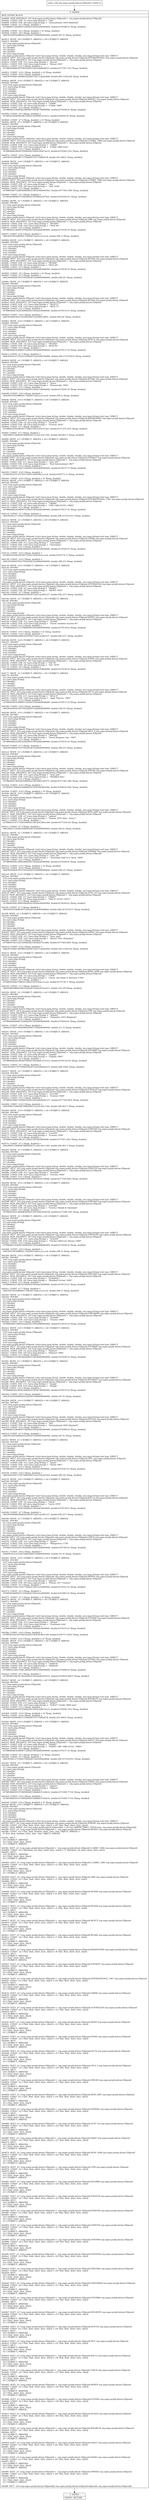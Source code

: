 digraph "CFG fororg.osgeo.proj4j.datum.Ellipsoid.\<clinit\>()V" {
Node_0 [shape=record,label="{0\:\ 0x0000|MTH_ENTER_BLOCK\l|0x0000: NEW_INSTANCE  (r9 I:org.osgeo.proj4j.datum.Ellipsoid) =  org.osgeo.proj4j.datum.Ellipsoid \l0x0002: CONST_STR  (r1 I:java.lang.String) =  \"intl\" \l0x0004: CONST_STR  (r8 I:java.lang.String) =  \"International 1909 (Hayford)\" \l0x0006: CONST  (r2 I:?[long, double]) = \l  (4708606752940097536(0x415854e500000000, double:6378388.0) ?[long, double])\l \l0x000b: CONST  (r4 I:?[long, double]) = (0 ?[long, double]) \l0x000d: CONST  (r6 I:?[long, double]) = \l  (4643932495446802432(0x4072900000000000, double:297.0) ?[long, double])\l \l0x0012: MOVE  (r0 I:?[OBJECT, ARRAY]) = (r9 I:?[OBJECT, ARRAY]) \l0x0013: INVOKE  \l  (r0 I:org.osgeo.proj4j.datum.Ellipsoid)\l  (r1 I:java.lang.String)\l  (r2 I:double)\l  (r4 I:double)\l  (r6 I:double)\l  (r8 I:java.lang.String)\l org.osgeo.proj4j.datum.Ellipsoid.\<init\>(java.lang.String, double, double, double, java.lang.String):void type: DIRECT \l0x0016: SPUT  (r9 I:org.osgeo.proj4j.datum.Ellipsoid) org.osgeo.proj4j.datum.Ellipsoid.INTERNATIONAL org.osgeo.proj4j.datum.Ellipsoid \l0x0018: NEW_INSTANCE  (r0 I:org.osgeo.proj4j.datum.Ellipsoid) =  org.osgeo.proj4j.datum.Ellipsoid \l0x001a: CONST_STR  (r11 I:java.lang.String) =  \"bessel\" \l0x001c: CONST_STR  (r18 I:java.lang.String) =  \"Bessel 1841\" \l0x001e: CONST  (r12 I:?[long, double]) = \l  (4708605689028379935(0x415853ed49eb851f, double:6377397.155) ?[long, double])\l \l0x0023: CONST  (r14 I:?[long, double]) = (0 ?[long, double]) \l0x0025: CONST  (r16 I:?[long, double]) = \l  (4643970368130098832(0x4072b271ebd5a690, double:299.1528128) ?[long, double])\l \l0x002a: MOVE  (r10 I:?[OBJECT, ARRAY]) = (r0 I:?[OBJECT, ARRAY]) \l0x002b: INVOKE  \l  (r10 I:org.osgeo.proj4j.datum.Ellipsoid)\l  (r11 I:java.lang.String)\l  (r12 I:double)\l  (r14 I:double)\l  (r16 I:double)\l  (r18 I:java.lang.String)\l org.osgeo.proj4j.datum.Ellipsoid.\<init\>(java.lang.String, double, double, double, java.lang.String):void type: DIRECT \l0x002e: SPUT  (r0 I:org.osgeo.proj4j.datum.Ellipsoid) org.osgeo.proj4j.datum.Ellipsoid.BESSEL org.osgeo.proj4j.datum.Ellipsoid \l0x0030: NEW_INSTANCE  (r0 I:org.osgeo.proj4j.datum.Ellipsoid) =  org.osgeo.proj4j.datum.Ellipsoid \l0x0032: CONST_STR  (r2 I:java.lang.String) =  \"clrk66\" \l0x0034: CONST_STR  (r9 I:java.lang.String) =  \"Clarke 1866\" \l0x0036: CONST  (r3 I:?[long, double]) = \l  (4708606557948582298(0x415854b79999999a, double:6378206.4) ?[long, double])\l \l0x003b: CONST  (r5 I:?[long, double]) = \l  (4708583340858618675(0x41583f99f3333333, double:6356583.8) ?[long, double])\l \l0x0040: CONST  (r7 I:?[long, double]) = (0 ?[long, double]) \l0x0042: MOVE  (r1 I:?[OBJECT, ARRAY]) = (r0 I:?[OBJECT, ARRAY]) \l0x0043: INVOKE  \l  (r1 I:org.osgeo.proj4j.datum.Ellipsoid)\l  (r2 I:java.lang.String)\l  (r3 I:double)\l  (r5 I:double)\l  (r7 I:double)\l  (r9 I:java.lang.String)\l org.osgeo.proj4j.datum.Ellipsoid.\<init\>(java.lang.String, double, double, double, java.lang.String):void type: DIRECT \l0x0046: SPUT  (r0 I:org.osgeo.proj4j.datum.Ellipsoid) org.osgeo.proj4j.datum.Ellipsoid.CLARKE_1866 org.osgeo.proj4j.datum.Ellipsoid \l0x0048: NEW_INSTANCE  (r0 I:org.osgeo.proj4j.datum.Ellipsoid) =  org.osgeo.proj4j.datum.Ellipsoid \l0x004a: CONST_STR  (r11 I:java.lang.String) =  \"clrk80\" \l0x004c: CONST_STR  (r18 I:java.lang.String) =  \"Clarke 1880 mod.\" \l0x004e: CONST  (r12 I:?[long, double]) = \l  (4708606603845676564(0x415854c24947ae14, double:6378249.145) ?[long, double])\l \l0x0053: CONST  (r16 I:?[long, double]) = \l  (4643870329938977279(0x40725775f6fd21ff, double:293.4663) ?[long, double])\l \l0x0058: MOVE  (r10 I:?[OBJECT, ARRAY]) = (r0 I:?[OBJECT, ARRAY]) \l0x0059: INVOKE  \l  (r10 I:org.osgeo.proj4j.datum.Ellipsoid)\l  (r11 I:java.lang.String)\l  (r12 I:double)\l  (r14 I:double)\l  (r16 I:double)\l  (r18 I:java.lang.String)\l org.osgeo.proj4j.datum.Ellipsoid.\<init\>(java.lang.String, double, double, double, java.lang.String):void type: DIRECT \l0x005c: SPUT  (r0 I:org.osgeo.proj4j.datum.Ellipsoid) org.osgeo.proj4j.datum.Ellipsoid.CLARKE_1880 org.osgeo.proj4j.datum.Ellipsoid \l0x005e: NEW_INSTANCE  (r0 I:org.osgeo.proj4j.datum.Ellipsoid) =  org.osgeo.proj4j.datum.Ellipsoid \l0x0060: CONST_STR  (r2 I:java.lang.String) =  \"airy\" \l0x0062: CONST_STR  (r9 I:java.lang.String) =  \"Airy 1830\" \l0x0064: CONST  (r3 I:?[long, double]) = \l  (4708605867528294498(0x41585416d9581062, double:6377563.396) ?[long, double])\l \l0x0069: CONST  (r5 I:?[long, double]) = \l  (4708582989863153828(0x41583f483a3d70a4, double:6356256.91) ?[long, double])\l \l0x006e: MOVE  (r1 I:?[OBJECT, ARRAY]) = (r0 I:?[OBJECT, ARRAY]) \l0x006f: INVOKE  \l  (r1 I:org.osgeo.proj4j.datum.Ellipsoid)\l  (r2 I:java.lang.String)\l  (r3 I:double)\l  (r5 I:double)\l  (r7 I:double)\l  (r9 I:java.lang.String)\l org.osgeo.proj4j.datum.Ellipsoid.\<init\>(java.lang.String, double, double, double, java.lang.String):void type: DIRECT \l0x0072: SPUT  (r0 I:org.osgeo.proj4j.datum.Ellipsoid) org.osgeo.proj4j.datum.Ellipsoid.AIRY org.osgeo.proj4j.datum.Ellipsoid \l0x0074: NEW_INSTANCE  (r0 I:org.osgeo.proj4j.datum.Ellipsoid) =  org.osgeo.proj4j.datum.Ellipsoid \l0x0076: CONST_STR  (r11 I:java.lang.String) =  \"WGS60\" \l0x0078: CONST_STR  (r18 I:java.lang.String) =  \"WGS 60\" \l0x007a: CONST  (r12 I:?[long, double]) = \l  (4708606513495670784(0x415854ad40000000, double:6378165.0) ?[long, double])\l \l0x007f: CONST  (r16 I:?[long, double]) = \l  (4643955365288660173(0x4072a4cccccccccd, double:298.3) ?[long, double])\l \l0x0084: MOVE  (r10 I:?[OBJECT, ARRAY]) = (r0 I:?[OBJECT, ARRAY]) \l0x0085: INVOKE  \l  (r10 I:org.osgeo.proj4j.datum.Ellipsoid)\l  (r11 I:java.lang.String)\l  (r12 I:double)\l  (r14 I:double)\l  (r16 I:double)\l  (r18 I:java.lang.String)\l org.osgeo.proj4j.datum.Ellipsoid.\<init\>(java.lang.String, double, double, double, java.lang.String):void type: DIRECT \l0x0088: SPUT  (r0 I:org.osgeo.proj4j.datum.Ellipsoid) org.osgeo.proj4j.datum.Ellipsoid.WGS60 org.osgeo.proj4j.datum.Ellipsoid \l0x008a: NEW_INSTANCE  (r0 I:org.osgeo.proj4j.datum.Ellipsoid) =  org.osgeo.proj4j.datum.Ellipsoid \l0x008c: CONST_STR  (r2 I:java.lang.String) =  \"WGS66\" \l0x008e: CONST_STR  (r9 I:java.lang.String) =  \"WGS 66\" \l0x0090: CONST  (r3 I:?[long, double]) = \l  (4708606492020834304(0x415854a840000000, double:6378145.0) ?[long, double])\l \l0x0095: CONST  (r5 I:?[long, double]) = (0 ?[long, double]) \l0x0097: CONST  (r7 I:?[long, double]) = \l  (4643954485679357952(0x4072a40000000000, double:298.25) ?[long, double])\l \l0x009c: MOVE  (r1 I:?[OBJECT, ARRAY]) = (r0 I:?[OBJECT, ARRAY]) \l0x009d: INVOKE  \l  (r1 I:org.osgeo.proj4j.datum.Ellipsoid)\l  (r2 I:java.lang.String)\l  (r3 I:double)\l  (r5 I:double)\l  (r7 I:double)\l  (r9 I:java.lang.String)\l org.osgeo.proj4j.datum.Ellipsoid.\<init\>(java.lang.String, double, double, double, java.lang.String):void type: DIRECT \l0x00a0: SPUT  (r0 I:org.osgeo.proj4j.datum.Ellipsoid) org.osgeo.proj4j.datum.Ellipsoid.WGS66 org.osgeo.proj4j.datum.Ellipsoid \l0x00a2: NEW_INSTANCE  (r0 I:org.osgeo.proj4j.datum.Ellipsoid) =  org.osgeo.proj4j.datum.Ellipsoid \l0x00a4: CONST_STR  (r11 I:java.lang.String) =  \"WGS72\" \l0x00a6: CONST_STR  (r18 I:java.lang.String) =  \"WGS 72\" \l0x00a8: CONST  (r12 I:?[long, double]) = \l  (4708606481283416064(0x415854a5c0000000, double:6378135.0) ?[long, double])\l \l0x00ad: CONST  (r16 I:?[long, double]) = \l  (4643954661601218396(0x4072a428f5c28f5c, double:298.26) ?[long, double])\l \l0x00b2: MOVE  (r10 I:?[OBJECT, ARRAY]) = (r0 I:?[OBJECT, ARRAY]) \l0x00b3: INVOKE  \l  (r10 I:org.osgeo.proj4j.datum.Ellipsoid)\l  (r11 I:java.lang.String)\l  (r12 I:double)\l  (r14 I:double)\l  (r16 I:double)\l  (r18 I:java.lang.String)\l org.osgeo.proj4j.datum.Ellipsoid.\<init\>(java.lang.String, double, double, double, java.lang.String):void type: DIRECT \l0x00b6: SPUT  (r0 I:org.osgeo.proj4j.datum.Ellipsoid) org.osgeo.proj4j.datum.Ellipsoid.WGS72 org.osgeo.proj4j.datum.Ellipsoid \l0x00b8: NEW_INSTANCE  (r0 I:org.osgeo.proj4j.datum.Ellipsoid) =  org.osgeo.proj4j.datum.Ellipsoid \l0x00ba: CONST_STR  (r2 I:java.lang.String) =  \"WGS84\" \l0x00bc: CONST_STR  (r9 I:java.lang.String) =  \"WGS 84\" \l0x00be: CONST  (r3 I:?[long, double]) = \l  (4708606483430899712(0x415854a640000000, double:6378137.0) ?[long, double])\l \l0x00c3: CONST  (r7 I:?[long, double]) = \l  (4643954612757622152(0x4072a41d96746d88, double:298.257223563) ?[long, double])\l \l0x00c8: MOVE  (r1 I:?[OBJECT, ARRAY]) = (r0 I:?[OBJECT, ARRAY]) \l0x00c9: INVOKE  \l  (r1 I:org.osgeo.proj4j.datum.Ellipsoid)\l  (r2 I:java.lang.String)\l  (r3 I:double)\l  (r5 I:double)\l  (r7 I:double)\l  (r9 I:java.lang.String)\l org.osgeo.proj4j.datum.Ellipsoid.\<init\>(java.lang.String, double, double, double, java.lang.String):void type: DIRECT \l0x00cc: SPUT  (r0 I:org.osgeo.proj4j.datum.Ellipsoid) org.osgeo.proj4j.datum.Ellipsoid.WGS84 org.osgeo.proj4j.datum.Ellipsoid \l0x00ce: NEW_INSTANCE  (r0 I:org.osgeo.proj4j.datum.Ellipsoid) =  org.osgeo.proj4j.datum.Ellipsoid \l0x00d0: CONST_STR  (r11 I:java.lang.String) =  \"krass\" \l0x00d2: CONST_STR  (r18 I:java.lang.String) =  \"Krassovsky, 1942\" \l0x00d4: CONST  (r12 I:?[long, double]) = \l  (4708606599395016704(0x415854c140000000, double:6378245.0) ?[long, double])\l \l0x00d9: CONST  (r16 I:?[long, double]) = \l  (4643955365288660173(0x4072a4cccccccccd, double:298.3) ?[long, double])\l \l0x00de: MOVE  (r10 I:?[OBJECT, ARRAY]) = (r0 I:?[OBJECT, ARRAY]) \l0x00df: INVOKE  \l  (r10 I:org.osgeo.proj4j.datum.Ellipsoid)\l  (r11 I:java.lang.String)\l  (r12 I:double)\l  (r14 I:double)\l  (r16 I:double)\l  (r18 I:java.lang.String)\l org.osgeo.proj4j.datum.Ellipsoid.\<init\>(java.lang.String, double, double, double, java.lang.String):void type: DIRECT \l0x00e2: SPUT  (r0 I:org.osgeo.proj4j.datum.Ellipsoid) org.osgeo.proj4j.datum.Ellipsoid.KRASSOVSKY org.osgeo.proj4j.datum.Ellipsoid \l0x00e4: NEW_INSTANCE  (r0 I:org.osgeo.proj4j.datum.Ellipsoid) =  org.osgeo.proj4j.datum.Ellipsoid \l0x00e6: CONST_STR  (r2 I:java.lang.String) =  \"evrst30\" \l0x00e8: CONST_STR  (r9 I:java.lang.String) =  \"Everest 1830\" \l0x00ea: CONST  (r3 I:?[long, double]) = \l  (4708605559309630177(0x415853cf16147ae1, double:6377276.345) ?[long, double])\l \l0x00ef: CONST  (r7 I:?[long, double]) = \l  (4643999375660487488(0x4072ccd3c3611340, double:300.8017) ?[long, double])\l \l0x00f4: MOVE  (r1 I:?[OBJECT, ARRAY]) = (r0 I:?[OBJECT, ARRAY]) \l0x00f5: INVOKE  \l  (r1 I:org.osgeo.proj4j.datum.Ellipsoid)\l  (r2 I:java.lang.String)\l  (r3 I:double)\l  (r5 I:double)\l  (r7 I:double)\l  (r9 I:java.lang.String)\l org.osgeo.proj4j.datum.Ellipsoid.\<init\>(java.lang.String, double, double, double, java.lang.String):void type: DIRECT \l0x00f8: SPUT  (r0 I:org.osgeo.proj4j.datum.Ellipsoid) org.osgeo.proj4j.datum.Ellipsoid.EVEREST org.osgeo.proj4j.datum.Ellipsoid \l0x00fa: NEW_INSTANCE  (r0 I:org.osgeo.proj4j.datum.Ellipsoid) =  org.osgeo.proj4j.datum.Ellipsoid \l0x00fc: CONST_STR  (r11 I:java.lang.String) =  \"new_intl\" \l0x00fe: CONST_STR  (r18 I:java.lang.String) =  \"New International 1967\" \l0x0100: CONST  (r12 I:?[long, double]) = \l  (4708606505442607104(0x415854ab60000000, double:6378157.5) ?[long, double])\l \l0x0105: CONST  (r14 I:?[long, double]) = \l  (4708583543151578317(0x41583fc90ccccccd, double:6356772.2) ?[long, double])\l \l0x010a: CONST  (r16 I:?[long, double]) = (0 ?[long, double]) \l0x010c: MOVE  (r10 I:?[OBJECT, ARRAY]) = (r0 I:?[OBJECT, ARRAY]) \l0x010d: INVOKE  \l  (r10 I:org.osgeo.proj4j.datum.Ellipsoid)\l  (r11 I:java.lang.String)\l  (r12 I:double)\l  (r14 I:double)\l  (r16 I:double)\l  (r18 I:java.lang.String)\l org.osgeo.proj4j.datum.Ellipsoid.\<init\>(java.lang.String, double, double, double, java.lang.String):void type: DIRECT \l0x0110: SPUT  (r0 I:org.osgeo.proj4j.datum.Ellipsoid) org.osgeo.proj4j.datum.Ellipsoid.INTERNATIONAL_1967 org.osgeo.proj4j.datum.Ellipsoid \l0x0112: NEW_INSTANCE  (r0 I:org.osgeo.proj4j.datum.Ellipsoid) =  org.osgeo.proj4j.datum.Ellipsoid \l0x0114: CONST_STR  (r2 I:java.lang.String) =  \"GRS80\" \l0x0116: CONST_STR  (r9 I:java.lang.String) =  \"GRS 1980 (IUGG, 1980)\" \l0x0118: CONST  (r3 I:?[long, double]) = \l  (4708606483430899712(0x415854a640000000, double:6378137.0) ?[long, double])\l \l0x011d: CONST  (r7 I:?[long, double]) = \l  (4643954612731902376(0x4072a41d94ebf9a8, double:298.257222101) ?[long, double])\l \l0x0122: MOVE  (r1 I:?[OBJECT, ARRAY]) = (r0 I:?[OBJECT, ARRAY]) \l0x0123: INVOKE  \l  (r1 I:org.osgeo.proj4j.datum.Ellipsoid)\l  (r2 I:java.lang.String)\l  (r3 I:double)\l  (r5 I:double)\l  (r7 I:double)\l  (r9 I:java.lang.String)\l org.osgeo.proj4j.datum.Ellipsoid.\<init\>(java.lang.String, double, double, double, java.lang.String):void type: DIRECT \l0x0126: SPUT  (r0 I:org.osgeo.proj4j.datum.Ellipsoid) org.osgeo.proj4j.datum.Ellipsoid.GRS80 org.osgeo.proj4j.datum.Ellipsoid \l0x0128: NEW_INSTANCE  (r0 I:org.osgeo.proj4j.datum.Ellipsoid) =  org.osgeo.proj4j.datum.Ellipsoid \l0x012a: CONST_STR  (r11 I:java.lang.String) =  \"australian\" \l0x012c: CONST_STR  (r18 I:java.lang.String) =  \"Australian\" \l0x012e: CONST  (r12 I:?[long, double]) = \l  (4708606508126961664(0x415854ac00000000, double:6378160.0) ?[long, double])\l \l0x0133: CONST  (r14 I:?[long, double]) = \l  (4708583545835932877(0x41583fc9accccccd, double:6356774.7) ?[long, double])\l \l0x0138: CONST  (r16 I:?[long, double]) = \l  (4643954485679357952(0x4072a40000000000, double:298.25) ?[long, double])\l \l0x013d: MOVE  (r10 I:?[OBJECT, ARRAY]) = (r0 I:?[OBJECT, ARRAY]) \l0x013e: INVOKE  \l  (r10 I:org.osgeo.proj4j.datum.Ellipsoid)\l  (r11 I:java.lang.String)\l  (r12 I:double)\l  (r14 I:double)\l  (r16 I:double)\l  (r18 I:java.lang.String)\l org.osgeo.proj4j.datum.Ellipsoid.\<init\>(java.lang.String, double, double, double, java.lang.String):void type: DIRECT \l0x0141: SPUT  (r0 I:org.osgeo.proj4j.datum.Ellipsoid) org.osgeo.proj4j.datum.Ellipsoid.AUSTRALIAN org.osgeo.proj4j.datum.Ellipsoid \l0x0143: NEW_INSTANCE  (r0 I:org.osgeo.proj4j.datum.Ellipsoid) =  org.osgeo.proj4j.datum.Ellipsoid \l0x0145: CONST_STR  (r2 I:java.lang.String) =  \"MERIT\" \l0x0147: CONST_STR  (r9 I:java.lang.String) =  \"MERIT 1983\" \l0x0149: CONST  (r7 I:?[long, double]) = \l  (4643954608824660263(0x4072a41cac083127, double:298.257) ?[long, double])\l \l0x014e: MOVE  (r1 I:?[OBJECT, ARRAY]) = (r0 I:?[OBJECT, ARRAY]) \l0x014f: INVOKE  \l  (r1 I:org.osgeo.proj4j.datum.Ellipsoid)\l  (r2 I:java.lang.String)\l  (r3 I:double)\l  (r5 I:double)\l  (r7 I:double)\l  (r9 I:java.lang.String)\l org.osgeo.proj4j.datum.Ellipsoid.\<init\>(java.lang.String, double, double, double, java.lang.String):void type: DIRECT \l0x0152: SPUT  (r0 I:org.osgeo.proj4j.datum.Ellipsoid) org.osgeo.proj4j.datum.Ellipsoid.MERIT org.osgeo.proj4j.datum.Ellipsoid \l0x0154: NEW_INSTANCE  (r0 I:org.osgeo.proj4j.datum.Ellipsoid) =  org.osgeo.proj4j.datum.Ellipsoid \l0x0156: CONST_STR  (r11 I:java.lang.String) =  \"SGS85\" \l0x0158: CONST_STR  (r18 I:java.lang.String) =  \"Soviet Geodetic System 85\" \l0x015a: CONST  (r12 I:?[long, double]) = \l  (4708606482357157888(0x415854a600000000, double:6378136.0) ?[long, double])\l \l0x015f: CONST  (r14 I:?[long, double]) = (0 ?[long, double]) \l0x0161: CONST  (r16 I:?[long, double]) = \l  (4643954608824660263(0x4072a41cac083127, double:298.257) ?[long, double])\l \l0x0166: MOVE  (r10 I:?[OBJECT, ARRAY]) = (r0 I:?[OBJECT, ARRAY]) \l0x0167: INVOKE  \l  (r10 I:org.osgeo.proj4j.datum.Ellipsoid)\l  (r11 I:java.lang.String)\l  (r12 I:double)\l  (r14 I:double)\l  (r16 I:double)\l  (r18 I:java.lang.String)\l org.osgeo.proj4j.datum.Ellipsoid.\<init\>(java.lang.String, double, double, double, java.lang.String):void type: DIRECT \l0x016a: SPUT  (r0 I:org.osgeo.proj4j.datum.Ellipsoid) org.osgeo.proj4j.datum.Ellipsoid.SGS85 org.osgeo.proj4j.datum.Ellipsoid \l0x016c: NEW_INSTANCE  (r0 I:org.osgeo.proj4j.datum.Ellipsoid) =  org.osgeo.proj4j.datum.Ellipsoid \l0x016e: CONST_STR  (r2 I:java.lang.String) =  \"IAU76\" \l0x0170: CONST_STR  (r9 I:java.lang.String) =  \"IAU 1976\" \l0x0172: CONST  (r3 I:?[long, double]) = \l  (4708606486652125184(0x415854a700000000, double:6378140.0) ?[long, double])\l \l0x0177: MOVE  (r1 I:?[OBJECT, ARRAY]) = (r0 I:?[OBJECT, ARRAY]) \l0x0178: INVOKE  \l  (r1 I:org.osgeo.proj4j.datum.Ellipsoid)\l  (r2 I:java.lang.String)\l  (r3 I:double)\l  (r5 I:double)\l  (r7 I:double)\l  (r9 I:java.lang.String)\l org.osgeo.proj4j.datum.Ellipsoid.\<init\>(java.lang.String, double, double, double, java.lang.String):void type: DIRECT \l0x017b: SPUT  (r0 I:org.osgeo.proj4j.datum.Ellipsoid) org.osgeo.proj4j.datum.Ellipsoid.IAU76 org.osgeo.proj4j.datum.Ellipsoid \l0x017d: NEW_INSTANCE  (r0 I:org.osgeo.proj4j.datum.Ellipsoid) =  org.osgeo.proj4j.datum.Ellipsoid \l0x017f: CONST_STR  (r11 I:java.lang.String) =  \"APL4.9\" \l0x0181: CONST_STR  (r18 I:java.lang.String) =  \"Appl. Physics. 1965\" \l0x0183: CONST  (r12 I:?[long, double]) = \l  (4708606483430899712(0x415854a640000000, double:6378137.0) ?[long, double])\l \l0x0188: CONST  (r16 I:?[long, double]) = \l  (4643954485679357952(0x4072a40000000000, double:298.25) ?[long, double])\l \l0x018d: MOVE  (r10 I:?[OBJECT, ARRAY]) = (r0 I:?[OBJECT, ARRAY]) \l0x018e: INVOKE  \l  (r10 I:org.osgeo.proj4j.datum.Ellipsoid)\l  (r11 I:java.lang.String)\l  (r12 I:double)\l  (r14 I:double)\l  (r16 I:double)\l  (r18 I:java.lang.String)\l org.osgeo.proj4j.datum.Ellipsoid.\<init\>(java.lang.String, double, double, double, java.lang.String):void type: DIRECT \l0x0191: SPUT  (r0 I:org.osgeo.proj4j.datum.Ellipsoid) org.osgeo.proj4j.datum.Ellipsoid.APL4_9 org.osgeo.proj4j.datum.Ellipsoid \l0x0193: NEW_INSTANCE  (r0 I:org.osgeo.proj4j.datum.Ellipsoid) =  org.osgeo.proj4j.datum.Ellipsoid \l0x0195: CONST_STR  (r2 I:java.lang.String) =  \"NWL9D\" \l0x0197: CONST_STR  (r9 I:java.lang.String) =  \"Naval Weapons Lab., 1965\" \l0x0199: CONST  (r3 I:?[long, double]) = \l  (4708606492020834304(0x415854a840000000, double:6378145.0) ?[long, double])\l \l0x019e: CONST  (r7 I:?[long, double]) = \l  (4643954485679357952(0x4072a40000000000, double:298.25) ?[long, double])\l \l0x01a3: MOVE  (r1 I:?[OBJECT, ARRAY]) = (r0 I:?[OBJECT, ARRAY]) \l0x01a4: INVOKE  \l  (r1 I:org.osgeo.proj4j.datum.Ellipsoid)\l  (r2 I:java.lang.String)\l  (r3 I:double)\l  (r5 I:double)\l  (r7 I:double)\l  (r9 I:java.lang.String)\l org.osgeo.proj4j.datum.Ellipsoid.\<init\>(java.lang.String, double, double, double, java.lang.String):void type: DIRECT \l0x01a7: SPUT  (r0 I:org.osgeo.proj4j.datum.Ellipsoid) org.osgeo.proj4j.datum.Ellipsoid.NWL9D org.osgeo.proj4j.datum.Ellipsoid \l0x01a9: NEW_INSTANCE  (r0 I:org.osgeo.proj4j.datum.Ellipsoid) =  org.osgeo.proj4j.datum.Ellipsoid \l0x01ab: CONST_STR  (r11 I:java.lang.String) =  \"mod_airy\" \l0x01ad: CONST_STR  (r18 I:java.lang.String) =  \"Modified Airy\" \l0x01af: CONST  (r12 I:?[long, double]) = \l  (4708605627861603189(0x415853df0c189375, double:6377340.189) ?[long, double])\l \l0x01b4: CONST  (r14 I:?[long, double]) = \l  (4708582750994252694(0x41583f109c8b4396, double:6356034.446) ?[long, double])\l \l0x01b9: CONST  (r16 I:?[long, double]) = (0 ?[long, double]) \l0x01bb: MOVE  (r10 I:?[OBJECT, ARRAY]) = (r0 I:?[OBJECT, ARRAY]) \l0x01bc: INVOKE  \l  (r10 I:org.osgeo.proj4j.datum.Ellipsoid)\l  (r11 I:java.lang.String)\l  (r12 I:double)\l  (r14 I:double)\l  (r16 I:double)\l  (r18 I:java.lang.String)\l org.osgeo.proj4j.datum.Ellipsoid.\<init\>(java.lang.String, double, double, double, java.lang.String):void type: DIRECT \l0x01bf: SPUT  (r0 I:org.osgeo.proj4j.datum.Ellipsoid) org.osgeo.proj4j.datum.Ellipsoid.MOD_AIRY org.osgeo.proj4j.datum.Ellipsoid \l0x01c1: NEW_INSTANCE  (r0 I:org.osgeo.proj4j.datum.Ellipsoid) =  org.osgeo.proj4j.datum.Ellipsoid \l0x01c3: CONST_STR  (r2 I:java.lang.String) =  \"andrae\" \l0x01c5: CONST_STR  (r9 I:java.lang.String) =  \"Andrae 1876 (Den., Iclnd.)\" \l0x01c7: CONST  (r3 I:?[long, double]) = \l  (4708605374717304504(0x415853a41b851eb8, double:6377104.43) ?[long, double])\l \l0x01cc: CONST  (r7 I:?[long, double]) = \l  (4643985272004935680(0x4072c00000000000, double:300.0) ?[long, double])\l \l0x01d1: MOVE  (r1 I:?[OBJECT, ARRAY]) = (r0 I:?[OBJECT, ARRAY]) \l0x01d2: INVOKE  \l  (r1 I:org.osgeo.proj4j.datum.Ellipsoid)\l  (r2 I:java.lang.String)\l  (r3 I:double)\l  (r5 I:double)\l  (r7 I:double)\l  (r9 I:java.lang.String)\l org.osgeo.proj4j.datum.Ellipsoid.\<init\>(java.lang.String, double, double, double, java.lang.String):void type: DIRECT \l0x01d5: SPUT  (r0 I:org.osgeo.proj4j.datum.Ellipsoid) org.osgeo.proj4j.datum.Ellipsoid.ANDRAE org.osgeo.proj4j.datum.Ellipsoid \l0x01d7: NEW_INSTANCE  (r0 I:org.osgeo.proj4j.datum.Ellipsoid) =  org.osgeo.proj4j.datum.Ellipsoid \l0x01d9: CONST_STR  (r11 I:java.lang.String) =  \"aust_SA\" \l0x01db: CONST_STR  (r18 I:java.lang.String) =  \"Australian Natl & S. Amer. 1969\" \l0x01dd: CONST  (r12 I:?[long, double]) = \l  (4708606508126961664(0x415854ac00000000, double:6378160.0) ?[long, double])\l \l0x01e2: CONST  (r14 I:?[long, double]) = (0 ?[long, double]) \l0x01e4: CONST  (r16 I:?[long, double]) = \l  (4643954485679357952(0x4072a40000000000, double:298.25) ?[long, double])\l \l0x01e9: MOVE  (r10 I:?[OBJECT, ARRAY]) = (r0 I:?[OBJECT, ARRAY]) \l0x01ea: INVOKE  \l  (r10 I:org.osgeo.proj4j.datum.Ellipsoid)\l  (r11 I:java.lang.String)\l  (r12 I:double)\l  (r14 I:double)\l  (r16 I:double)\l  (r18 I:java.lang.String)\l org.osgeo.proj4j.datum.Ellipsoid.\<init\>(java.lang.String, double, double, double, java.lang.String):void type: DIRECT \l0x01ed: SPUT  (r0 I:org.osgeo.proj4j.datum.Ellipsoid) org.osgeo.proj4j.datum.Ellipsoid.AUST_SA org.osgeo.proj4j.datum.Ellipsoid \l0x01ef: NEW_INSTANCE  (r0 I:org.osgeo.proj4j.datum.Ellipsoid) =  org.osgeo.proj4j.datum.Ellipsoid \l0x01f1: CONST_STR  (r2 I:java.lang.String) =  \"GRS67\" \l0x01f3: CONST_STR  (r9 I:java.lang.String) =  \"GRS 67 (IUGG 1967)\" \l0x01f5: CONST  (r3 I:?[long, double]) = \l  (4708606508126961664(0x415854ac00000000, double:6378160.0) ?[long, double])\l \l0x01fa: CONST  (r7 I:?[long, double]) = \l  (4643954435848206752(0x4072a3f465d4f9a0, double:298.247167427) ?[long, double])\l \l0x01ff: MOVE  (r1 I:?[OBJECT, ARRAY]) = (r0 I:?[OBJECT, ARRAY]) \l0x0200: INVOKE  \l  (r1 I:org.osgeo.proj4j.datum.Ellipsoid)\l  (r2 I:java.lang.String)\l  (r3 I:double)\l  (r5 I:double)\l  (r7 I:double)\l  (r9 I:java.lang.String)\l org.osgeo.proj4j.datum.Ellipsoid.\<init\>(java.lang.String, double, double, double, java.lang.String):void type: DIRECT \l0x0203: SPUT  (r0 I:org.osgeo.proj4j.datum.Ellipsoid) org.osgeo.proj4j.datum.Ellipsoid.GRS67 org.osgeo.proj4j.datum.Ellipsoid \l0x0205: NEW_INSTANCE  (r0 I:org.osgeo.proj4j.datum.Ellipsoid) =  org.osgeo.proj4j.datum.Ellipsoid \l0x0207: CONST_STR  (r11 I:java.lang.String) =  \"bess_nam\" \l0x0209: CONST_STR  (r18 I:java.lang.String) =  \"Bessel 1841 (Namibia)\" \l0x020b: CONST  (r12 I:?[long, double]) = \l  (4708605782132533494(0x41585402f75c28f6, double:6377483.865) ?[long, double])\l \l0x0210: CONST  (r16 I:?[long, double]) = \l  (4643970368130098832(0x4072b271ebd5a690, double:299.1528128) ?[long, double])\l \l0x0215: MOVE  (r10 I:?[OBJECT, ARRAY]) = (r0 I:?[OBJECT, ARRAY]) \l0x0216: INVOKE  \l  (r10 I:org.osgeo.proj4j.datum.Ellipsoid)\l  (r11 I:java.lang.String)\l  (r12 I:double)\l  (r14 I:double)\l  (r16 I:double)\l  (r18 I:java.lang.String)\l org.osgeo.proj4j.datum.Ellipsoid.\<init\>(java.lang.String, double, double, double, java.lang.String):void type: DIRECT \l0x0219: SPUT  (r0 I:org.osgeo.proj4j.datum.Ellipsoid) org.osgeo.proj4j.datum.Ellipsoid.BESS_NAM org.osgeo.proj4j.datum.Ellipsoid \l0x021b: NEW_INSTANCE  (r0 I:org.osgeo.proj4j.datum.Ellipsoid) =  org.osgeo.proj4j.datum.Ellipsoid \l0x021d: CONST_STR  (r2 I:java.lang.String) =  \"CPM\" \l0x021f: CONST_STR  (r9 I:java.lang.String) =  \"Comm. des Poids et Mesures 1799\" \l0x0221: CONST  (r3 I:?[long, double]) = \l  (4708603908275883213(0x4158524eaccccccd, double:6375738.7) ?[long, double])\l \l0x0226: CONST  (r7 I:?[long, double]) = \l  (4644588508064398705(0x4074e4a3d70a3d71, double:334.29) ?[long, double])\l \l0x022b: MOVE  (r1 I:?[OBJECT, ARRAY]) = (r0 I:?[OBJECT, ARRAY]) \l0x022c: INVOKE  \l  (r1 I:org.osgeo.proj4j.datum.Ellipsoid)\l  (r2 I:java.lang.String)\l  (r3 I:double)\l  (r5 I:double)\l  (r7 I:double)\l  (r9 I:java.lang.String)\l org.osgeo.proj4j.datum.Ellipsoid.\<init\>(java.lang.String, double, double, double, java.lang.String):void type: DIRECT \l0x022f: SPUT  (r0 I:org.osgeo.proj4j.datum.Ellipsoid) org.osgeo.proj4j.datum.Ellipsoid.CPM org.osgeo.proj4j.datum.Ellipsoid \l0x0231: NEW_INSTANCE  (r0 I:org.osgeo.proj4j.datum.Ellipsoid) =  org.osgeo.proj4j.datum.Ellipsoid \l0x0233: CONST_STR  (r11 I:java.lang.String) =  \"delmbr\" \l0x0235: CONST_STR  (r18 I:java.lang.String) =  \"Delambre 1810 (Belgium)\" \l0x0237: CONST  (r12 I:?[long, double]) = \l  (4708604648406122496(0x415852fb00000000, double:6376428.0) ?[long, double])\l \l0x023c: CONST  (r16 I:?[long, double]) = \l  (4644187582144446464(0x4073780000000000, double:311.5) ?[long, double])\l \l0x0241: MOVE  (r10 I:?[OBJECT, ARRAY]) = (r0 I:?[OBJECT, ARRAY]) \l0x0242: INVOKE  \l  (r10 I:org.osgeo.proj4j.datum.Ellipsoid)\l  (r11 I:java.lang.String)\l  (r12 I:double)\l  (r14 I:double)\l  (r16 I:double)\l  (r18 I:java.lang.String)\l org.osgeo.proj4j.datum.Ellipsoid.\<init\>(java.lang.String, double, double, double, java.lang.String):void type: DIRECT \l0x0245: SPUT  (r0 I:org.osgeo.proj4j.datum.Ellipsoid) org.osgeo.proj4j.datum.Ellipsoid.DELMBR org.osgeo.proj4j.datum.Ellipsoid \l0x0247: NEW_INSTANCE  (r0 I:org.osgeo.proj4j.datum.Ellipsoid) =  org.osgeo.proj4j.datum.Ellipsoid \l0x0249: CONST_STR  (r2 I:java.lang.String) =  \"engelis\" \l0x024b: CONST_STR  (r9 I:java.lang.String) =  \"Engelis 1985\" \l0x024d: CONST  (r3 I:?[long, double]) = \l  (4708606482410844979(0x415854a603333333, double:6378136.05) ?[long, double])\l \l0x0252: CONST  (r7 I:?[long, double]) = \l  (4643954601787785845(0x4072a41b089a0275, double:298.2566) ?[long, double])\l \l0x0257: MOVE  (r1 I:?[OBJECT, ARRAY]) = (r0 I:?[OBJECT, ARRAY]) \l0x0258: INVOKE  \l  (r1 I:org.osgeo.proj4j.datum.Ellipsoid)\l  (r2 I:java.lang.String)\l  (r3 I:double)\l  (r5 I:double)\l  (r7 I:double)\l  (r9 I:java.lang.String)\l org.osgeo.proj4j.datum.Ellipsoid.\<init\>(java.lang.String, double, double, double, java.lang.String):void type: DIRECT \l0x025b: SPUT  (r0 I:org.osgeo.proj4j.datum.Ellipsoid) org.osgeo.proj4j.datum.Ellipsoid.ENGELIS org.osgeo.proj4j.datum.Ellipsoid \l0x025d: NEW_INSTANCE  (r0 I:org.osgeo.proj4j.datum.Ellipsoid) =  org.osgeo.proj4j.datum.Ellipsoid \l0x025f: CONST_STR  (r11 I:java.lang.String) =  \"evrst48\" \l0x0261: CONST_STR  (r18 I:java.lang.String) =  \"Everest 1948\" \l0x0263: CONST  (r12 I:?[long, double]) = \l  (4708605589071606055(0x415853d604083127, double:6377304.063) ?[long, double])\l \l0x0268: CONST  (r16 I:?[long, double]) = \l  (4643999375660487488(0x4072ccd3c3611340, double:300.8017) ?[long, double])\l \l0x026d: MOVE  (r10 I:?[OBJECT, ARRAY]) = (r0 I:?[OBJECT, ARRAY]) \l0x026e: INVOKE  \l  (r10 I:org.osgeo.proj4j.datum.Ellipsoid)\l  (r11 I:java.lang.String)\l  (r12 I:double)\l  (r14 I:double)\l  (r16 I:double)\l  (r18 I:java.lang.String)\l org.osgeo.proj4j.datum.Ellipsoid.\<init\>(java.lang.String, double, double, double, java.lang.String):void type: DIRECT \l0x0271: SPUT  (r0 I:org.osgeo.proj4j.datum.Ellipsoid) org.osgeo.proj4j.datum.Ellipsoid.EVRST48 org.osgeo.proj4j.datum.Ellipsoid \l0x0273: NEW_INSTANCE  (r0 I:org.osgeo.proj4j.datum.Ellipsoid) =  org.osgeo.proj4j.datum.Ellipsoid \l0x0275: CONST_STR  (r2 I:java.lang.String) =  \"evrst56\" \l0x0277: CONST_STR  (r9 I:java.lang.String) =  \"Everest 1956\" \l0x0279: CONST  (r3 I:?[long, double]) = \l  (4708605586043654111(0x415853d54f8d4fdf, double:6377301.243) ?[long, double])\l \l0x027e: CONST  (r7 I:?[long, double]) = \l  (4643999375660487488(0x4072ccd3c3611340, double:300.8017) ?[long, double])\l \l0x0283: MOVE  (r1 I:?[OBJECT, ARRAY]) = (r0 I:?[OBJECT, ARRAY]) \l0x0284: INVOKE  \l  (r1 I:org.osgeo.proj4j.datum.Ellipsoid)\l  (r2 I:java.lang.String)\l  (r3 I:double)\l  (r5 I:double)\l  (r7 I:double)\l  (r9 I:java.lang.String)\l org.osgeo.proj4j.datum.Ellipsoid.\<init\>(java.lang.String, double, double, double, java.lang.String):void type: DIRECT \l0x0287: SPUT  (r0 I:org.osgeo.proj4j.datum.Ellipsoid) org.osgeo.proj4j.datum.Ellipsoid.EVRST56 org.osgeo.proj4j.datum.Ellipsoid \l0x0289: NEW_INSTANCE  (r0 I:org.osgeo.proj4j.datum.Ellipsoid) =  org.osgeo.proj4j.datum.Ellipsoid \l0x028b: CONST_STR  (r11 I:java.lang.String) =  \"evrst69\" \l0x028d: CONST_STR  (r18 I:java.lang.String) =  \"Everest 1969\" \l0x028f: CONST  (r12 I:?[long, double]) = \l  (4708605580053248475(0x415853d3ea7ef9db, double:6377295.664) ?[long, double])\l \l0x0294: MOVE  (r10 I:?[OBJECT, ARRAY]) = (r0 I:?[OBJECT, ARRAY]) \l0x0295: INVOKE  \l  (r10 I:org.osgeo.proj4j.datum.Ellipsoid)\l  (r11 I:java.lang.String)\l  (r12 I:double)\l  (r14 I:double)\l  (r16 I:double)\l  (r18 I:java.lang.String)\l org.osgeo.proj4j.datum.Ellipsoid.\<init\>(java.lang.String, double, double, double, java.lang.String):void type: DIRECT \l0x0298: SPUT  (r0 I:org.osgeo.proj4j.datum.Ellipsoid) org.osgeo.proj4j.datum.Ellipsoid.EVRTS69 org.osgeo.proj4j.datum.Ellipsoid \l0x029a: NEW_INSTANCE  (r0 I:org.osgeo.proj4j.datum.Ellipsoid) =  org.osgeo.proj4j.datum.Ellipsoid \l0x029c: CONST_STR  (r2 I:java.lang.String) =  \"evrstSS\" \l0x029e: CONST_STR  (r9 I:java.lang.String) =  \"Everest (Sabah & Sarawak)\" \l0x02a0: CONST  (r3 I:?[long, double]) = \l  (4708605583158509830(0x415853d4a3958106, double:6377298.556) ?[long, double])\l \l0x02a5: MOVE  (r1 I:?[OBJECT, ARRAY]) = (r0 I:?[OBJECT, ARRAY]) \l0x02a6: INVOKE  \l  (r1 I:org.osgeo.proj4j.datum.Ellipsoid)\l  (r2 I:java.lang.String)\l  (r3 I:double)\l  (r5 I:double)\l  (r7 I:double)\l  (r9 I:java.lang.String)\l org.osgeo.proj4j.datum.Ellipsoid.\<init\>(java.lang.String, double, double, double, java.lang.String):void type: DIRECT \l0x02a9: SPUT  (r0 I:org.osgeo.proj4j.datum.Ellipsoid) org.osgeo.proj4j.datum.Ellipsoid.EVRTSTSS org.osgeo.proj4j.datum.Ellipsoid \l0x02ab: NEW_INSTANCE  (r0 I:org.osgeo.proj4j.datum.Ellipsoid) =  org.osgeo.proj4j.datum.Ellipsoid \l0x02ad: CONST_STR  (r11 I:java.lang.String) =  \"fschr60\" \l0x02af: CONST_STR  (r18 I:java.lang.String) =  \"Fischer (Mercury Datum) 1960\" \l0x02b1: CONST  (r12 I:?[long, double]) = \l  (4708606514569412608(0x415854ad80000000, double:6378166.0) ?[long, double])\l \l0x02b6: CONST  (r16 I:?[long, double]) = \l  (4643955365288660173(0x4072a4cccccccccd, double:298.3) ?[long, double])\l \l0x02bb: MOVE  (r10 I:?[OBJECT, ARRAY]) = (r0 I:?[OBJECT, ARRAY]) \l0x02bc: INVOKE  \l  (r10 I:org.osgeo.proj4j.datum.Ellipsoid)\l  (r11 I:java.lang.String)\l  (r12 I:double)\l  (r14 I:double)\l  (r16 I:double)\l  (r18 I:java.lang.String)\l org.osgeo.proj4j.datum.Ellipsoid.\<init\>(java.lang.String, double, double, double, java.lang.String):void type: DIRECT \l0x02bf: SPUT  (r0 I:org.osgeo.proj4j.datum.Ellipsoid) org.osgeo.proj4j.datum.Ellipsoid.FRSCH60 org.osgeo.proj4j.datum.Ellipsoid \l0x02c1: NEW_INSTANCE  (r0 I:org.osgeo.proj4j.datum.Ellipsoid) =  org.osgeo.proj4j.datum.Ellipsoid \l0x02c3: CONST_STR  (r2 I:java.lang.String) =  \"fschr60m\" \l0x02c5: CONST_STR  (r9 I:java.lang.String) =  \"Modified Fischer 1960\" \l0x02c7: CONST  (r3 I:?[long, double]) = \l  (4708606502758252544(0x415854aac0000000, double:6378155.0) ?[long, double])\l \l0x02cc: CONST  (r7 I:?[long, double]) = \l  (4643955365288660173(0x4072a4cccccccccd, double:298.3) ?[long, double])\l \l0x02d1: MOVE  (r1 I:?[OBJECT, ARRAY]) = (r0 I:?[OBJECT, ARRAY]) \l0x02d2: INVOKE  \l  (r1 I:org.osgeo.proj4j.datum.Ellipsoid)\l  (r2 I:java.lang.String)\l  (r3 I:double)\l  (r5 I:double)\l  (r7 I:double)\l  (r9 I:java.lang.String)\l org.osgeo.proj4j.datum.Ellipsoid.\<init\>(java.lang.String, double, double, double, java.lang.String):void type: DIRECT \l0x02d5: SPUT  (r0 I:org.osgeo.proj4j.datum.Ellipsoid) org.osgeo.proj4j.datum.Ellipsoid.FSRCH60M org.osgeo.proj4j.datum.Ellipsoid \l0x02d7: NEW_INSTANCE  (r0 I:org.osgeo.proj4j.datum.Ellipsoid) =  org.osgeo.proj4j.datum.Ellipsoid \l0x02d9: CONST_STR  (r11 I:java.lang.String) =  \"fschr68\" \l0x02db: CONST_STR  (r18 I:java.lang.String) =  \"Fischer 1968\" \l0x02dd: CONST  (r12 I:?[long, double]) = \l  (4708606497389543424(0x415854a980000000, double:6378150.0) ?[long, double])\l \l0x02e2: MOVE  (r10 I:?[OBJECT, ARRAY]) = (r0 I:?[OBJECT, ARRAY]) \l0x02e3: INVOKE  \l  (r10 I:org.osgeo.proj4j.datum.Ellipsoid)\l  (r11 I:java.lang.String)\l  (r12 I:double)\l  (r14 I:double)\l  (r16 I:double)\l  (r18 I:java.lang.String)\l org.osgeo.proj4j.datum.Ellipsoid.\<init\>(java.lang.String, double, double, double, java.lang.String):void type: DIRECT \l0x02e6: SPUT  (r0 I:org.osgeo.proj4j.datum.Ellipsoid) org.osgeo.proj4j.datum.Ellipsoid.FSCHR68 org.osgeo.proj4j.datum.Ellipsoid \l0x02e8: NEW_INSTANCE  (r0 I:org.osgeo.proj4j.datum.Ellipsoid) =  org.osgeo.proj4j.datum.Ellipsoid \l0x02ea: CONST_STR  (r2 I:java.lang.String) =  \"helmert\" \l0x02ec: CONST_STR  (r9 I:java.lang.String) =  \"Helmert 1906\" \l0x02ee: CONST  (r3 I:?[long, double]) = \l  (4708606551076634624(0x415854b600000000, double:6378200.0) ?[long, double])\l \l0x02f3: MOVE  (r1 I:?[OBJECT, ARRAY]) = (r0 I:?[OBJECT, ARRAY]) \l0x02f4: INVOKE  \l  (r1 I:org.osgeo.proj4j.datum.Ellipsoid)\l  (r2 I:java.lang.String)\l  (r3 I:double)\l  (r5 I:double)\l  (r7 I:double)\l  (r9 I:java.lang.String)\l org.osgeo.proj4j.datum.Ellipsoid.\<init\>(java.lang.String, double, double, double, java.lang.String):void type: DIRECT \l0x02f7: SPUT  (r0 I:org.osgeo.proj4j.datum.Ellipsoid) org.osgeo.proj4j.datum.Ellipsoid.HELMERT org.osgeo.proj4j.datum.Ellipsoid \l0x02f9: NEW_INSTANCE  (r0 I:org.osgeo.proj4j.datum.Ellipsoid) =  org.osgeo.proj4j.datum.Ellipsoid \l0x02fb: CONST_STR  (r11 I:java.lang.String) =  \"hough\" \l0x02fd: CONST_STR  (r18 I:java.lang.String) =  \"Hough\" \l0x02ff: CONST  (r12 I:?[long, double]) = \l  (4708606626238562304(0x415854c780000000, double:6378270.0) ?[long, double])\l \l0x0304: CONST  (r16 I:?[long, double]) = \l  (4643932495446802432(0x4072900000000000, double:297.0) ?[long, double])\l \l0x0309: MOVE  (r10 I:?[OBJECT, ARRAY]) = (r0 I:?[OBJECT, ARRAY]) \l0x030a: INVOKE  \l  (r10 I:org.osgeo.proj4j.datum.Ellipsoid)\l  (r11 I:java.lang.String)\l  (r12 I:double)\l  (r14 I:double)\l  (r16 I:double)\l  (r18 I:java.lang.String)\l org.osgeo.proj4j.datum.Ellipsoid.\<init\>(java.lang.String, double, double, double, java.lang.String):void type: DIRECT \l0x030d: SPUT  (r0 I:org.osgeo.proj4j.datum.Ellipsoid) org.osgeo.proj4j.datum.Ellipsoid.HOUGH org.osgeo.proj4j.datum.Ellipsoid \l0x030f: NEW_INSTANCE  (r0 I:org.osgeo.proj4j.datum.Ellipsoid) =  org.osgeo.proj4j.datum.Ellipsoid \l0x0311: CONST_STR  (r2 I:java.lang.String) =  \"intl\" \l0x0313: CONST_STR  (r9 I:java.lang.String) =  \"International 1909 (Hayford)\" \l0x0315: CONST  (r3 I:?[long, double]) = \l  (4708606752940097536(0x415854e500000000, double:6378388.0) ?[long, double])\l \l0x031a: CONST  (r7 I:?[long, double]) = \l  (4643932495446802432(0x4072900000000000, double:297.0) ?[long, double])\l \l0x031f: MOVE  (r1 I:?[OBJECT, ARRAY]) = (r0 I:?[OBJECT, ARRAY]) \l0x0320: INVOKE  \l  (r1 I:org.osgeo.proj4j.datum.Ellipsoid)\l  (r2 I:java.lang.String)\l  (r3 I:double)\l  (r5 I:double)\l  (r7 I:double)\l  (r9 I:java.lang.String)\l org.osgeo.proj4j.datum.Ellipsoid.\<init\>(java.lang.String, double, double, double, java.lang.String):void type: DIRECT \l0x0323: SPUT  (r0 I:org.osgeo.proj4j.datum.Ellipsoid) org.osgeo.proj4j.datum.Ellipsoid.INTL org.osgeo.proj4j.datum.Ellipsoid \l0x0325: NEW_INSTANCE  (r0 I:org.osgeo.proj4j.datum.Ellipsoid) =  org.osgeo.proj4j.datum.Ellipsoid \l0x0327: CONST_STR  (r11 I:java.lang.String) =  \"kaula\" \l0x0329: CONST_STR  (r18 I:java.lang.String) =  \"Kaula 1961\" \l0x032b: CONST  (r12 I:?[long, double]) = \l  (4708606511348187136(0x415854acc0000000, double:6378163.0) ?[long, double])\l \l0x0330: CONST  (r16 I:?[long, double]) = \l  (4643954309757497508(0x4072a3d70a3d70a4, double:298.24) ?[long, double])\l \l0x0335: MOVE  (r10 I:?[OBJECT, ARRAY]) = (r0 I:?[OBJECT, ARRAY]) \l0x0336: INVOKE  \l  (r10 I:org.osgeo.proj4j.datum.Ellipsoid)\l  (r11 I:java.lang.String)\l  (r12 I:double)\l  (r14 I:double)\l  (r16 I:double)\l  (r18 I:java.lang.String)\l org.osgeo.proj4j.datum.Ellipsoid.\<init\>(java.lang.String, double, double, double, java.lang.String):void type: DIRECT \l0x0339: SPUT  (r0 I:org.osgeo.proj4j.datum.Ellipsoid) org.osgeo.proj4j.datum.Ellipsoid.KAULA org.osgeo.proj4j.datum.Ellipsoid \l0x033b: NEW_INSTANCE  (r0 I:org.osgeo.proj4j.datum.Ellipsoid) =  org.osgeo.proj4j.datum.Ellipsoid \l0x033d: CONST_STR  (r2 I:java.lang.String) =  \"lerch\" \l0x033f: CONST_STR  (r9 I:java.lang.String) =  \"Lerch 1979\" \l0x0341: CONST  (r3 I:?[long, double]) = \l  (4708606485578383360(0x415854a6c0000000, double:6378139.0) ?[long, double])\l \l0x0346: CONST  (r7 I:?[long, double]) = \l  (4643954608824660263(0x4072a41cac083127, double:298.257) ?[long, double])\l \l0x034b: MOVE  (r1 I:?[OBJECT, ARRAY]) = (r0 I:?[OBJECT, ARRAY]) \l0x034c: INVOKE  \l  (r1 I:org.osgeo.proj4j.datum.Ellipsoid)\l  (r2 I:java.lang.String)\l  (r3 I:double)\l  (r5 I:double)\l  (r7 I:double)\l  (r9 I:java.lang.String)\l org.osgeo.proj4j.datum.Ellipsoid.\<init\>(java.lang.String, double, double, double, java.lang.String):void type: DIRECT \l0x034f: SPUT  (r0 I:org.osgeo.proj4j.datum.Ellipsoid) org.osgeo.proj4j.datum.Ellipsoid.LERCH org.osgeo.proj4j.datum.Ellipsoid \l0x0351: NEW_INSTANCE  (r0 I:org.osgeo.proj4j.datum.Ellipsoid) =  org.osgeo.proj4j.datum.Ellipsoid \l0x0353: CONST_STR  (r11 I:java.lang.String) =  \"mprts\" \l0x0355: CONST_STR  (r18 I:java.lang.String) =  \"Maupertius 1738\" \l0x0357: CONST  (r12 I:?[long, double]) = \l  (4708627059545473024(0x4158675d00000000, double:6397300.0) ?[long, double])\l \l0x035c: CONST  (r16 I:?[long, double]) = \l  (4640924231633207296(0x4067e00000000000, double:191.0) ?[long, double])\l \l0x0361: MOVE  (r10 I:?[OBJECT, ARRAY]) = (r0 I:?[OBJECT, ARRAY]) \l0x0362: INVOKE  \l  (r10 I:org.osgeo.proj4j.datum.Ellipsoid)\l  (r11 I:java.lang.String)\l  (r12 I:double)\l  (r14 I:double)\l  (r16 I:double)\l  (r18 I:java.lang.String)\l org.osgeo.proj4j.datum.Ellipsoid.\<init\>(java.lang.String, double, double, double, java.lang.String):void type: DIRECT \l0x0365: SPUT  (r0 I:org.osgeo.proj4j.datum.Ellipsoid) org.osgeo.proj4j.datum.Ellipsoid.MPRTS org.osgeo.proj4j.datum.Ellipsoid \l0x0367: NEW_INSTANCE  (r0 I:org.osgeo.proj4j.datum.Ellipsoid) =  org.osgeo.proj4j.datum.Ellipsoid \l0x0369: CONST_STR  (r2 I:java.lang.String) =  \"plessis\" \l0x036b: CONST_STR  (r9 I:java.lang.String) =  \"Plessis 1817 France)\" \l0x036d: CONST  (r3 I:?[long, double]) = \l  (4708604750411595776(0x41585312c0000000, double:6376523.0) ?[long, double])\l \l0x0372: CONST  (r5 I:?[long, double]) = \l  (4708582566905511936(0x41583ee5c0000000, double:6355863.0) ?[long, double])\l \l0x0377: CONST  (r7 I:?[long, double]) = (0 ?[long, double]) \l0x0379: MOVE  (r1 I:?[OBJECT, ARRAY]) = (r0 I:?[OBJECT, ARRAY]) \l0x037a: INVOKE  \l  (r1 I:org.osgeo.proj4j.datum.Ellipsoid)\l  (r2 I:java.lang.String)\l  (r3 I:double)\l  (r5 I:double)\l  (r7 I:double)\l  (r9 I:java.lang.String)\l org.osgeo.proj4j.datum.Ellipsoid.\<init\>(java.lang.String, double, double, double, java.lang.String):void type: DIRECT \l0x037d: SPUT  (r0 I:org.osgeo.proj4j.datum.Ellipsoid) org.osgeo.proj4j.datum.Ellipsoid.PLESSIS org.osgeo.proj4j.datum.Ellipsoid \l0x037f: NEW_INSTANCE  (r0 I:org.osgeo.proj4j.datum.Ellipsoid) =  org.osgeo.proj4j.datum.Ellipsoid \l0x0381: CONST_STR  (r11 I:java.lang.String) =  \"SEasia\" \l0x0383: CONST_STR  (r18 I:java.lang.String) =  \"Southeast Asia\" \l0x0385: CONST  (r12 I:?[long, double]) = \l  (4708606502758252544(0x415854aac0000000, double:6378155.0) ?[long, double])\l \l0x038a: CONST  (r14 I:?[long, double]) = \l  (4708583544354706031(0x41583fc95483126f, double:6356773.3205) ?[long, double])\l \l0x038f: CONST  (r16 I:?[long, double]) = (0 ?[long, double]) \l0x0391: MOVE  (r10 I:?[OBJECT, ARRAY]) = (r0 I:?[OBJECT, ARRAY]) \l0x0392: INVOKE  \l  (r10 I:org.osgeo.proj4j.datum.Ellipsoid)\l  (r11 I:java.lang.String)\l  (r12 I:double)\l  (r14 I:double)\l  (r16 I:double)\l  (r18 I:java.lang.String)\l org.osgeo.proj4j.datum.Ellipsoid.\<init\>(java.lang.String, double, double, double, java.lang.String):void type: DIRECT \l0x0395: SPUT  (r0 I:org.osgeo.proj4j.datum.Ellipsoid) org.osgeo.proj4j.datum.Ellipsoid.SEASIA org.osgeo.proj4j.datum.Ellipsoid \l0x0397: NEW_INSTANCE  (r0 I:org.osgeo.proj4j.datum.Ellipsoid) =  org.osgeo.proj4j.datum.Ellipsoid \l0x0399: CONST_STR  (r2 I:java.lang.String) =  \"walbeck\" \l0x039b: CONST_STR  (r9 I:java.lang.String) =  \"Walbeck\" \l0x039d: CONST  (r3 I:?[long, double]) = \l  (4708605150917296128(0x4158537000000000, double:6376896.0) ?[long, double])\l \l0x03a2: CONST  (r5 I:?[long, double]) = \l  (4708582536676136242(0x41583edeb6305532, double:6355834.8467) ?[long, double])\l \l0x03a7: MOVE  (r1 I:?[OBJECT, ARRAY]) = (r0 I:?[OBJECT, ARRAY]) \l0x03a8: INVOKE  \l  (r1 I:org.osgeo.proj4j.datum.Ellipsoid)\l  (r2 I:java.lang.String)\l  (r3 I:double)\l  (r5 I:double)\l  (r7 I:double)\l  (r9 I:java.lang.String)\l org.osgeo.proj4j.datum.Ellipsoid.\<init\>(java.lang.String, double, double, double, java.lang.String):void type: DIRECT \l0x03ab: SPUT  (r0 I:org.osgeo.proj4j.datum.Ellipsoid) org.osgeo.proj4j.datum.Ellipsoid.WALBECK org.osgeo.proj4j.datum.Ellipsoid \l0x03ad: NEW_INSTANCE  (r0 I:org.osgeo.proj4j.datum.Ellipsoid) =  org.osgeo.proj4j.datum.Ellipsoid \l0x03af: CONST_STR  (r11 I:java.lang.String) =  \"NAD27\" \l0x03b1: CONST_STR  (r18 I:java.lang.String) =  \"NAD27: Clarke 1880 mod.\" \l0x03b3: CONST  (r12 I:?[long, double]) = \l  (4708606603845676564(0x415854c24947ae14, double:6378249.145) ?[long, double])\l \l0x03b8: CONST  (r14 I:?[long, double]) = (0 ?[long, double]) \l0x03ba: CONST  (r16 I:?[long, double]) = \l  (4643870329938977279(0x40725775f6fd21ff, double:293.4663) ?[long, double])\l \l0x03bf: MOVE  (r10 I:?[OBJECT, ARRAY]) = (r0 I:?[OBJECT, ARRAY]) \l0x03c0: INVOKE  \l  (r10 I:org.osgeo.proj4j.datum.Ellipsoid)\l  (r11 I:java.lang.String)\l  (r12 I:double)\l  (r14 I:double)\l  (r16 I:double)\l  (r18 I:java.lang.String)\l org.osgeo.proj4j.datum.Ellipsoid.\<init\>(java.lang.String, double, double, double, java.lang.String):void type: DIRECT \l0x03c3: SPUT  (r0 I:org.osgeo.proj4j.datum.Ellipsoid) org.osgeo.proj4j.datum.Ellipsoid.NAD27 org.osgeo.proj4j.datum.Ellipsoid \l0x03c5: NEW_INSTANCE  (r0 I:org.osgeo.proj4j.datum.Ellipsoid) =  org.osgeo.proj4j.datum.Ellipsoid \l0x03c7: CONST_STR  (r2 I:java.lang.String) =  \"NAD83\" \l0x03c9: CONST_STR  (r9 I:java.lang.String) =  \"NAD83: GRS 1980 (IUGG, 1980)\" \l0x03cb: CONST  (r3 I:?[long, double]) = \l  (4708606483430899712(0x415854a640000000, double:6378137.0) ?[long, double])\l \l0x03d0: CONST  (r5 I:?[long, double]) = (0 ?[long, double]) \l0x03d2: CONST  (r7 I:?[long, double]) = \l  (4643954612731902376(0x4072a41d94ebf9a8, double:298.257222101) ?[long, double])\l \l0x03d7: MOVE  (r1 I:?[OBJECT, ARRAY]) = (r0 I:?[OBJECT, ARRAY]) \l0x03d8: INVOKE  \l  (r1 I:org.osgeo.proj4j.datum.Ellipsoid)\l  (r2 I:java.lang.String)\l  (r3 I:double)\l  (r5 I:double)\l  (r7 I:double)\l  (r9 I:java.lang.String)\l org.osgeo.proj4j.datum.Ellipsoid.\<init\>(java.lang.String, double, double, double, java.lang.String):void type: DIRECT \l0x03db: SPUT  (r0 I:org.osgeo.proj4j.datum.Ellipsoid) org.osgeo.proj4j.datum.Ellipsoid.NAD83 org.osgeo.proj4j.datum.Ellipsoid \l0x03dd: NEW_INSTANCE  (r0 I:org.osgeo.proj4j.datum.Ellipsoid) =  org.osgeo.proj4j.datum.Ellipsoid \l0x03df: CONST_STR  (r11 I:java.lang.String) =  \"sphere\" \l0x03e1: CONST_STR  (r18 I:java.lang.String) =  \"Sphere\" \l0x03e3: CONST  (r12 I:?[long, double]) = \l  (4708598829553720859(0x41584db0315e9e1b, double:6371008.7714) ?[long, double])\l \l0x03e8: CONST  (r14 I:?[long, double]) = \l  (4708598829553720859(0x41584db0315e9e1b, double:6371008.7714) ?[long, double])\l \l0x03ed: CONST  (r16 I:?[long, double]) = (0 ?[long, double]) \l0x03ef: MOVE  (r10 I:?[OBJECT, ARRAY]) = (r0 I:?[OBJECT, ARRAY]) \l0x03f0: INVOKE  \l  (r10 I:org.osgeo.proj4j.datum.Ellipsoid)\l  (r11 I:java.lang.String)\l  (r12 I:double)\l  (r14 I:double)\l  (r16 I:double)\l  (r18 I:java.lang.String)\l org.osgeo.proj4j.datum.Ellipsoid.\<init\>(java.lang.String, double, double, double, java.lang.String):void type: DIRECT \l0x03f3: SPUT  (r0 I:org.osgeo.proj4j.datum.Ellipsoid) org.osgeo.proj4j.datum.Ellipsoid.SPHERE org.osgeo.proj4j.datum.Ellipsoid \l0x03f5: CONST  (r0 I:?[int, float, short, byte, char]) = (45 ?[int, float, short, byte, char]) \l0x03f7: NEW_ARRAY  (r0 I:org.osgeo.proj4j.datum.Ellipsoid[]) = (r0 I:int A[IMMUTABLE_TYPE]) type: org.osgeo.proj4j.datum.Ellipsoid[] \l0x03f9: SGET  (r1 I:org.osgeo.proj4j.datum.Ellipsoid) =  org.osgeo.proj4j.datum.Ellipsoid.BESSEL org.osgeo.proj4j.datum.Ellipsoid \l0x03fb: CONST  (r2 I:?[int, float, boolean, short, byte, char, OBJECT, ARRAY]) = \l  (0 ?[int, float, boolean, short, byte, char, OBJECT, ARRAY])\l \l0x03fc: APUT  \l  (r0 I:?[OBJECT, ARRAY][])\l  (r2 I:?[int, short, byte, char])\l  (r1 I:?[OBJECT, ARRAY])\l \l0x03fe: SGET  (r1 I:org.osgeo.proj4j.datum.Ellipsoid) =  org.osgeo.proj4j.datum.Ellipsoid.CLARKE_1866 org.osgeo.proj4j.datum.Ellipsoid \l0x0400: CONST  (r2 I:?[boolean, int, float, short, byte, char]) = (1 ?[boolean, int, float, short, byte, char]) \l0x0401: APUT  \l  (r0 I:?[OBJECT, ARRAY][])\l  (r2 I:?[int, short, byte, char])\l  (r1 I:?[OBJECT, ARRAY])\l \l0x0403: SGET  (r1 I:org.osgeo.proj4j.datum.Ellipsoid) =  org.osgeo.proj4j.datum.Ellipsoid.CLARKE_1880 org.osgeo.proj4j.datum.Ellipsoid \l0x0405: CONST  (r2 I:?[int, float, short, byte, char]) = (2 ?[int, float, short, byte, char]) \l0x0406: APUT  \l  (r0 I:?[OBJECT, ARRAY][])\l  (r2 I:?[int, short, byte, char])\l  (r1 I:?[OBJECT, ARRAY])\l \l0x0408: SGET  (r1 I:org.osgeo.proj4j.datum.Ellipsoid) =  org.osgeo.proj4j.datum.Ellipsoid.AIRY org.osgeo.proj4j.datum.Ellipsoid \l0x040a: CONST  (r2 I:?[int, float, short, byte, char]) = (3 ?[int, float, short, byte, char]) \l0x040b: APUT  \l  (r0 I:?[OBJECT, ARRAY][])\l  (r2 I:?[int, short, byte, char])\l  (r1 I:?[OBJECT, ARRAY])\l \l0x040d: SGET  (r1 I:org.osgeo.proj4j.datum.Ellipsoid) =  org.osgeo.proj4j.datum.Ellipsoid.WGS60 org.osgeo.proj4j.datum.Ellipsoid \l0x040f: CONST  (r2 I:?[int, float, short, byte, char]) = (4 ?[int, float, short, byte, char]) \l0x0410: APUT  \l  (r0 I:?[OBJECT, ARRAY][])\l  (r2 I:?[int, short, byte, char])\l  (r1 I:?[OBJECT, ARRAY])\l \l0x0412: SGET  (r1 I:org.osgeo.proj4j.datum.Ellipsoid) =  org.osgeo.proj4j.datum.Ellipsoid.WGS66 org.osgeo.proj4j.datum.Ellipsoid \l0x0414: CONST  (r2 I:?[int, float, short, byte, char]) = (5 ?[int, float, short, byte, char]) \l0x0415: APUT  \l  (r0 I:?[OBJECT, ARRAY][])\l  (r2 I:?[int, short, byte, char])\l  (r1 I:?[OBJECT, ARRAY])\l \l0x0417: SGET  (r1 I:org.osgeo.proj4j.datum.Ellipsoid) =  org.osgeo.proj4j.datum.Ellipsoid.WGS72 org.osgeo.proj4j.datum.Ellipsoid \l0x0419: CONST  (r2 I:?[int, float, short, byte, char]) = (6 ?[int, float, short, byte, char]) \l0x041a: APUT  \l  (r0 I:?[OBJECT, ARRAY][])\l  (r2 I:?[int, short, byte, char])\l  (r1 I:?[OBJECT, ARRAY])\l \l0x041c: SGET  (r1 I:org.osgeo.proj4j.datum.Ellipsoid) =  org.osgeo.proj4j.datum.Ellipsoid.WGS84 org.osgeo.proj4j.datum.Ellipsoid \l0x041e: CONST  (r2 I:?[int, float, short, byte, char]) = (7 ?[int, float, short, byte, char]) \l0x041f: APUT  \l  (r0 I:?[OBJECT, ARRAY][])\l  (r2 I:?[int, short, byte, char])\l  (r1 I:?[OBJECT, ARRAY])\l \l0x0421: SGET  (r1 I:org.osgeo.proj4j.datum.Ellipsoid) =  org.osgeo.proj4j.datum.Ellipsoid.KRASSOVSKY org.osgeo.proj4j.datum.Ellipsoid \l0x0423: CONST  (r2 I:?[int, float, short, byte, char]) = (8 ?[int, float, short, byte, char]) \l0x0425: APUT  \l  (r0 I:?[OBJECT, ARRAY][])\l  (r2 I:?[int, short, byte, char])\l  (r1 I:?[OBJECT, ARRAY])\l \l0x0427: SGET  (r1 I:org.osgeo.proj4j.datum.Ellipsoid) =  org.osgeo.proj4j.datum.Ellipsoid.EVEREST org.osgeo.proj4j.datum.Ellipsoid \l0x0429: CONST  (r2 I:?[int, float, short, byte, char]) = (9 ?[int, float, short, byte, char]) \l0x042b: APUT  \l  (r0 I:?[OBJECT, ARRAY][])\l  (r2 I:?[int, short, byte, char])\l  (r1 I:?[OBJECT, ARRAY])\l \l0x042d: SGET  (r1 I:org.osgeo.proj4j.datum.Ellipsoid) =  org.osgeo.proj4j.datum.Ellipsoid.INTERNATIONAL_1967 org.osgeo.proj4j.datum.Ellipsoid \l0x042f: CONST  (r2 I:?[int, float, short, byte, char]) = (10 ?[int, float, short, byte, char]) \l0x0431: APUT  \l  (r0 I:?[OBJECT, ARRAY][])\l  (r2 I:?[int, short, byte, char])\l  (r1 I:?[OBJECT, ARRAY])\l \l0x0433: SGET  (r1 I:org.osgeo.proj4j.datum.Ellipsoid) =  org.osgeo.proj4j.datum.Ellipsoid.GRS80 org.osgeo.proj4j.datum.Ellipsoid \l0x0435: CONST  (r2 I:?[int, float, short, byte, char]) = (11 ?[int, float, short, byte, char]) \l0x0437: APUT  \l  (r0 I:?[OBJECT, ARRAY][])\l  (r2 I:?[int, short, byte, char])\l  (r1 I:?[OBJECT, ARRAY])\l \l0x0439: SGET  (r1 I:org.osgeo.proj4j.datum.Ellipsoid) =  org.osgeo.proj4j.datum.Ellipsoid.AUSTRALIAN org.osgeo.proj4j.datum.Ellipsoid \l0x043b: CONST  (r2 I:?[int, float, short, byte, char]) = (12 ?[int, float, short, byte, char]) \l0x043d: APUT  \l  (r0 I:?[OBJECT, ARRAY][])\l  (r2 I:?[int, short, byte, char])\l  (r1 I:?[OBJECT, ARRAY])\l \l0x043f: SGET  (r1 I:org.osgeo.proj4j.datum.Ellipsoid) =  org.osgeo.proj4j.datum.Ellipsoid.MERIT org.osgeo.proj4j.datum.Ellipsoid \l0x0441: CONST  (r2 I:?[int, float, short, byte, char]) = (13 ?[int, float, short, byte, char]) \l0x0443: APUT  \l  (r0 I:?[OBJECT, ARRAY][])\l  (r2 I:?[int, short, byte, char])\l  (r1 I:?[OBJECT, ARRAY])\l \l0x0445: SGET  (r1 I:org.osgeo.proj4j.datum.Ellipsoid) =  org.osgeo.proj4j.datum.Ellipsoid.SGS85 org.osgeo.proj4j.datum.Ellipsoid \l0x0447: CONST  (r2 I:?[int, float, short, byte, char]) = (14 ?[int, float, short, byte, char]) \l0x0449: APUT  \l  (r0 I:?[OBJECT, ARRAY][])\l  (r2 I:?[int, short, byte, char])\l  (r1 I:?[OBJECT, ARRAY])\l \l0x044b: SGET  (r1 I:org.osgeo.proj4j.datum.Ellipsoid) =  org.osgeo.proj4j.datum.Ellipsoid.IAU76 org.osgeo.proj4j.datum.Ellipsoid \l0x044d: CONST  (r2 I:?[int, float, short, byte, char]) = (15 ?[int, float, short, byte, char]) \l0x044f: APUT  \l  (r0 I:?[OBJECT, ARRAY][])\l  (r2 I:?[int, short, byte, char])\l  (r1 I:?[OBJECT, ARRAY])\l \l0x0451: SGET  (r1 I:org.osgeo.proj4j.datum.Ellipsoid) =  org.osgeo.proj4j.datum.Ellipsoid.APL4_9 org.osgeo.proj4j.datum.Ellipsoid \l0x0453: CONST  (r2 I:?[int, float, short, byte, char]) = (16 ?[int, float, short, byte, char]) \l0x0455: APUT  \l  (r0 I:?[OBJECT, ARRAY][])\l  (r2 I:?[int, short, byte, char])\l  (r1 I:?[OBJECT, ARRAY])\l \l0x0457: SGET  (r1 I:org.osgeo.proj4j.datum.Ellipsoid) =  org.osgeo.proj4j.datum.Ellipsoid.NWL9D org.osgeo.proj4j.datum.Ellipsoid \l0x0459: CONST  (r2 I:?[int, float, short, byte, char]) = (17 ?[int, float, short, byte, char]) \l0x045b: APUT  \l  (r0 I:?[OBJECT, ARRAY][])\l  (r2 I:?[int, short, byte, char])\l  (r1 I:?[OBJECT, ARRAY])\l \l0x045d: SGET  (r1 I:org.osgeo.proj4j.datum.Ellipsoid) =  org.osgeo.proj4j.datum.Ellipsoid.MOD_AIRY org.osgeo.proj4j.datum.Ellipsoid \l0x045f: CONST  (r2 I:?[int, float, short, byte, char]) = (18 ?[int, float, short, byte, char]) \l0x0461: APUT  \l  (r0 I:?[OBJECT, ARRAY][])\l  (r2 I:?[int, short, byte, char])\l  (r1 I:?[OBJECT, ARRAY])\l \l0x0463: SGET  (r1 I:org.osgeo.proj4j.datum.Ellipsoid) =  org.osgeo.proj4j.datum.Ellipsoid.ANDRAE org.osgeo.proj4j.datum.Ellipsoid \l0x0465: CONST  (r2 I:?[int, float, short, byte, char]) = (19 ?[int, float, short, byte, char]) \l0x0467: APUT  \l  (r0 I:?[OBJECT, ARRAY][])\l  (r2 I:?[int, short, byte, char])\l  (r1 I:?[OBJECT, ARRAY])\l \l0x0469: SGET  (r1 I:org.osgeo.proj4j.datum.Ellipsoid) =  org.osgeo.proj4j.datum.Ellipsoid.AUST_SA org.osgeo.proj4j.datum.Ellipsoid \l0x046b: CONST  (r2 I:?[int, float, short, byte, char]) = (20 ?[int, float, short, byte, char]) \l0x046d: APUT  \l  (r0 I:?[OBJECT, ARRAY][])\l  (r2 I:?[int, short, byte, char])\l  (r1 I:?[OBJECT, ARRAY])\l \l0x046f: SGET  (r1 I:org.osgeo.proj4j.datum.Ellipsoid) =  org.osgeo.proj4j.datum.Ellipsoid.GRS67 org.osgeo.proj4j.datum.Ellipsoid \l0x0471: CONST  (r2 I:?[int, float, short, byte, char]) = (21 ?[int, float, short, byte, char]) \l0x0473: APUT  \l  (r0 I:?[OBJECT, ARRAY][])\l  (r2 I:?[int, short, byte, char])\l  (r1 I:?[OBJECT, ARRAY])\l \l0x0475: SGET  (r1 I:org.osgeo.proj4j.datum.Ellipsoid) =  org.osgeo.proj4j.datum.Ellipsoid.BESS_NAM org.osgeo.proj4j.datum.Ellipsoid \l0x0477: CONST  (r2 I:?[int, float, short, byte, char]) = (22 ?[int, float, short, byte, char]) \l0x0479: APUT  \l  (r0 I:?[OBJECT, ARRAY][])\l  (r2 I:?[int, short, byte, char])\l  (r1 I:?[OBJECT, ARRAY])\l \l0x047b: SGET  (r1 I:org.osgeo.proj4j.datum.Ellipsoid) =  org.osgeo.proj4j.datum.Ellipsoid.CPM org.osgeo.proj4j.datum.Ellipsoid \l0x047d: CONST  (r2 I:?[int, float, short, byte, char]) = (23 ?[int, float, short, byte, char]) \l0x047f: APUT  \l  (r0 I:?[OBJECT, ARRAY][])\l  (r2 I:?[int, short, byte, char])\l  (r1 I:?[OBJECT, ARRAY])\l \l0x0481: SGET  (r1 I:org.osgeo.proj4j.datum.Ellipsoid) =  org.osgeo.proj4j.datum.Ellipsoid.DELMBR org.osgeo.proj4j.datum.Ellipsoid \l0x0483: CONST  (r2 I:?[int, float, short, byte, char]) = (24 ?[int, float, short, byte, char]) \l0x0485: APUT  \l  (r0 I:?[OBJECT, ARRAY][])\l  (r2 I:?[int, short, byte, char])\l  (r1 I:?[OBJECT, ARRAY])\l \l0x0487: SGET  (r1 I:org.osgeo.proj4j.datum.Ellipsoid) =  org.osgeo.proj4j.datum.Ellipsoid.ENGELIS org.osgeo.proj4j.datum.Ellipsoid \l0x0489: CONST  (r2 I:?[int, float, short, byte, char]) = (25 ?[int, float, short, byte, char]) \l0x048b: APUT  \l  (r0 I:?[OBJECT, ARRAY][])\l  (r2 I:?[int, short, byte, char])\l  (r1 I:?[OBJECT, ARRAY])\l \l0x048d: SGET  (r1 I:org.osgeo.proj4j.datum.Ellipsoid) =  org.osgeo.proj4j.datum.Ellipsoid.EVRST48 org.osgeo.proj4j.datum.Ellipsoid \l0x048f: CONST  (r2 I:?[int, float, short, byte, char]) = (26 ?[int, float, short, byte, char]) \l0x0491: APUT  \l  (r0 I:?[OBJECT, ARRAY][])\l  (r2 I:?[int, short, byte, char])\l  (r1 I:?[OBJECT, ARRAY])\l \l0x0493: SGET  (r1 I:org.osgeo.proj4j.datum.Ellipsoid) =  org.osgeo.proj4j.datum.Ellipsoid.EVRST56 org.osgeo.proj4j.datum.Ellipsoid \l0x0495: CONST  (r2 I:?[int, float, short, byte, char]) = (27 ?[int, float, short, byte, char]) \l0x0497: APUT  \l  (r0 I:?[OBJECT, ARRAY][])\l  (r2 I:?[int, short, byte, char])\l  (r1 I:?[OBJECT, ARRAY])\l \l0x0499: SGET  (r1 I:org.osgeo.proj4j.datum.Ellipsoid) =  org.osgeo.proj4j.datum.Ellipsoid.EVRTS69 org.osgeo.proj4j.datum.Ellipsoid \l0x049b: CONST  (r2 I:?[int, float, short, byte, char]) = (28 ?[int, float, short, byte, char]) \l0x049d: APUT  \l  (r0 I:?[OBJECT, ARRAY][])\l  (r2 I:?[int, short, byte, char])\l  (r1 I:?[OBJECT, ARRAY])\l \l0x049f: SGET  (r1 I:org.osgeo.proj4j.datum.Ellipsoid) =  org.osgeo.proj4j.datum.Ellipsoid.EVRTSTSS org.osgeo.proj4j.datum.Ellipsoid \l0x04a1: CONST  (r2 I:?[int, float, short, byte, char]) = (29 ?[int, float, short, byte, char]) \l0x04a3: APUT  \l  (r0 I:?[OBJECT, ARRAY][])\l  (r2 I:?[int, short, byte, char])\l  (r1 I:?[OBJECT, ARRAY])\l \l0x04a5: SGET  (r1 I:org.osgeo.proj4j.datum.Ellipsoid) =  org.osgeo.proj4j.datum.Ellipsoid.FRSCH60 org.osgeo.proj4j.datum.Ellipsoid \l0x04a7: CONST  (r2 I:?[int, float, short, byte, char]) = (30 ?[int, float, short, byte, char]) \l0x04a9: APUT  \l  (r0 I:?[OBJECT, ARRAY][])\l  (r2 I:?[int, short, byte, char])\l  (r1 I:?[OBJECT, ARRAY])\l \l0x04ab: SGET  (r1 I:org.osgeo.proj4j.datum.Ellipsoid) =  org.osgeo.proj4j.datum.Ellipsoid.FSRCH60M org.osgeo.proj4j.datum.Ellipsoid \l0x04ad: CONST  (r2 I:?[int, float, short, byte, char]) = (31 ?[int, float, short, byte, char]) \l0x04af: APUT  \l  (r0 I:?[OBJECT, ARRAY][])\l  (r2 I:?[int, short, byte, char])\l  (r1 I:?[OBJECT, ARRAY])\l \l0x04b1: SGET  (r1 I:org.osgeo.proj4j.datum.Ellipsoid) =  org.osgeo.proj4j.datum.Ellipsoid.FSCHR68 org.osgeo.proj4j.datum.Ellipsoid \l0x04b3: CONST  (r2 I:?[int, float, short, byte, char]) = (32 ?[int, float, short, byte, char]) \l0x04b5: APUT  \l  (r0 I:?[OBJECT, ARRAY][])\l  (r2 I:?[int, short, byte, char])\l  (r1 I:?[OBJECT, ARRAY])\l \l0x04b7: SGET  (r1 I:org.osgeo.proj4j.datum.Ellipsoid) =  org.osgeo.proj4j.datum.Ellipsoid.HELMERT org.osgeo.proj4j.datum.Ellipsoid \l0x04b9: CONST  (r2 I:?[int, float, short, byte, char]) = (33 ?[int, float, short, byte, char]) \l0x04bb: APUT  \l  (r0 I:?[OBJECT, ARRAY][])\l  (r2 I:?[int, short, byte, char])\l  (r1 I:?[OBJECT, ARRAY])\l \l0x04bd: SGET  (r1 I:org.osgeo.proj4j.datum.Ellipsoid) =  org.osgeo.proj4j.datum.Ellipsoid.HOUGH org.osgeo.proj4j.datum.Ellipsoid \l0x04bf: CONST  (r2 I:?[int, float, short, byte, char]) = (34 ?[int, float, short, byte, char]) \l0x04c1: APUT  \l  (r0 I:?[OBJECT, ARRAY][])\l  (r2 I:?[int, short, byte, char])\l  (r1 I:?[OBJECT, ARRAY])\l \l0x04c3: SGET  (r1 I:org.osgeo.proj4j.datum.Ellipsoid) =  org.osgeo.proj4j.datum.Ellipsoid.INTL org.osgeo.proj4j.datum.Ellipsoid \l0x04c5: CONST  (r2 I:?[int, float, short, byte, char]) = (35 ?[int, float, short, byte, char]) \l0x04c7: APUT  \l  (r0 I:?[OBJECT, ARRAY][])\l  (r2 I:?[int, short, byte, char])\l  (r1 I:?[OBJECT, ARRAY])\l \l0x04c9: SGET  (r1 I:org.osgeo.proj4j.datum.Ellipsoid) =  org.osgeo.proj4j.datum.Ellipsoid.KAULA org.osgeo.proj4j.datum.Ellipsoid \l0x04cb: CONST  (r2 I:?[int, float, short, byte, char]) = (36 ?[int, float, short, byte, char]) \l0x04cd: APUT  \l  (r0 I:?[OBJECT, ARRAY][])\l  (r2 I:?[int, short, byte, char])\l  (r1 I:?[OBJECT, ARRAY])\l \l0x04cf: SGET  (r1 I:org.osgeo.proj4j.datum.Ellipsoid) =  org.osgeo.proj4j.datum.Ellipsoid.LERCH org.osgeo.proj4j.datum.Ellipsoid \l0x04d1: CONST  (r2 I:?[int, float, short, byte, char]) = (37 ?[int, float, short, byte, char]) \l0x04d3: APUT  \l  (r0 I:?[OBJECT, ARRAY][])\l  (r2 I:?[int, short, byte, char])\l  (r1 I:?[OBJECT, ARRAY])\l \l0x04d5: SGET  (r1 I:org.osgeo.proj4j.datum.Ellipsoid) =  org.osgeo.proj4j.datum.Ellipsoid.MPRTS org.osgeo.proj4j.datum.Ellipsoid \l0x04d7: CONST  (r2 I:?[int, float, short, byte, char]) = (38 ?[int, float, short, byte, char]) \l0x04d9: APUT  \l  (r0 I:?[OBJECT, ARRAY][])\l  (r2 I:?[int, short, byte, char])\l  (r1 I:?[OBJECT, ARRAY])\l \l0x04db: SGET  (r1 I:org.osgeo.proj4j.datum.Ellipsoid) =  org.osgeo.proj4j.datum.Ellipsoid.PLESSIS org.osgeo.proj4j.datum.Ellipsoid \l0x04dd: CONST  (r2 I:?[int, float, short, byte, char]) = (39 ?[int, float, short, byte, char]) \l0x04df: APUT  \l  (r0 I:?[OBJECT, ARRAY][])\l  (r2 I:?[int, short, byte, char])\l  (r1 I:?[OBJECT, ARRAY])\l \l0x04e1: SGET  (r1 I:org.osgeo.proj4j.datum.Ellipsoid) =  org.osgeo.proj4j.datum.Ellipsoid.SEASIA org.osgeo.proj4j.datum.Ellipsoid \l0x04e3: CONST  (r2 I:?[int, float, short, byte, char]) = (40 ?[int, float, short, byte, char]) \l0x04e5: APUT  \l  (r0 I:?[OBJECT, ARRAY][])\l  (r2 I:?[int, short, byte, char])\l  (r1 I:?[OBJECT, ARRAY])\l \l0x04e7: SGET  (r1 I:org.osgeo.proj4j.datum.Ellipsoid) =  org.osgeo.proj4j.datum.Ellipsoid.WALBECK org.osgeo.proj4j.datum.Ellipsoid \l0x04e9: CONST  (r2 I:?[int, float, short, byte, char]) = (41 ?[int, float, short, byte, char]) \l0x04eb: APUT  \l  (r0 I:?[OBJECT, ARRAY][])\l  (r2 I:?[int, short, byte, char])\l  (r1 I:?[OBJECT, ARRAY])\l \l0x04ed: SGET  (r1 I:org.osgeo.proj4j.datum.Ellipsoid) =  org.osgeo.proj4j.datum.Ellipsoid.NAD27 org.osgeo.proj4j.datum.Ellipsoid \l0x04ef: CONST  (r2 I:?[int, float, short, byte, char]) = (42 ?[int, float, short, byte, char]) \l0x04f1: APUT  \l  (r0 I:?[OBJECT, ARRAY][])\l  (r2 I:?[int, short, byte, char])\l  (r1 I:?[OBJECT, ARRAY])\l \l0x04f3: SGET  (r1 I:org.osgeo.proj4j.datum.Ellipsoid) =  org.osgeo.proj4j.datum.Ellipsoid.NAD83 org.osgeo.proj4j.datum.Ellipsoid \l0x04f5: CONST  (r2 I:?[int, float, short, byte, char]) = (43 ?[int, float, short, byte, char]) \l0x04f7: APUT  \l  (r0 I:?[OBJECT, ARRAY][])\l  (r2 I:?[int, short, byte, char])\l  (r1 I:?[OBJECT, ARRAY])\l \l0x04f9: SGET  (r1 I:org.osgeo.proj4j.datum.Ellipsoid) =  org.osgeo.proj4j.datum.Ellipsoid.SPHERE org.osgeo.proj4j.datum.Ellipsoid \l0x04fb: CONST  (r2 I:?[int, float, short, byte, char]) = (44 ?[int, float, short, byte, char]) \l0x04fd: APUT  \l  (r0 I:?[OBJECT, ARRAY][])\l  (r2 I:?[int, short, byte, char])\l  (r1 I:?[OBJECT, ARRAY])\l \l0x04ff: SPUT  (r0 I:org.osgeo.proj4j.datum.Ellipsoid[]) org.osgeo.proj4j.datum.Ellipsoid.ellipsoids org.osgeo.proj4j.datum.Ellipsoid[] \l}"];
Node_1 [shape=record,label="{1\:\ 0x0501|0x0501: RETURN   \l}"];
MethodNode[shape=record,label="{static void org.osgeo.proj4j.datum.Ellipsoid.\<clinit\>() }"];
MethodNode -> Node_0;
Node_0 -> Node_1;
}

